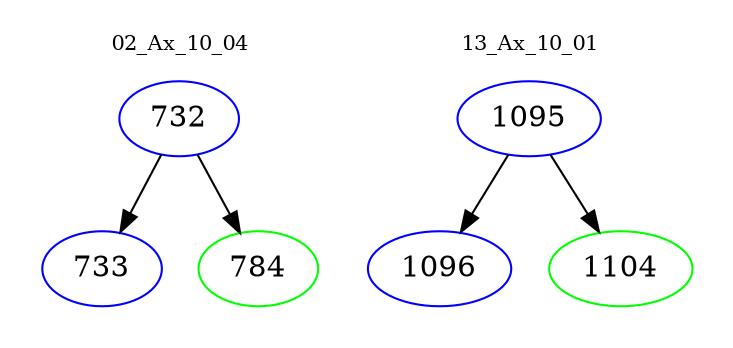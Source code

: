 digraph{
subgraph cluster_0 {
color = white
label = "02_Ax_10_04";
fontsize=10;
T0_732 [label="732", color="blue"]
T0_732 -> T0_733 [color="black"]
T0_733 [label="733", color="blue"]
T0_732 -> T0_784 [color="black"]
T0_784 [label="784", color="green"]
}
subgraph cluster_1 {
color = white
label = "13_Ax_10_01";
fontsize=10;
T1_1095 [label="1095", color="blue"]
T1_1095 -> T1_1096 [color="black"]
T1_1096 [label="1096", color="blue"]
T1_1095 -> T1_1104 [color="black"]
T1_1104 [label="1104", color="green"]
}
}
